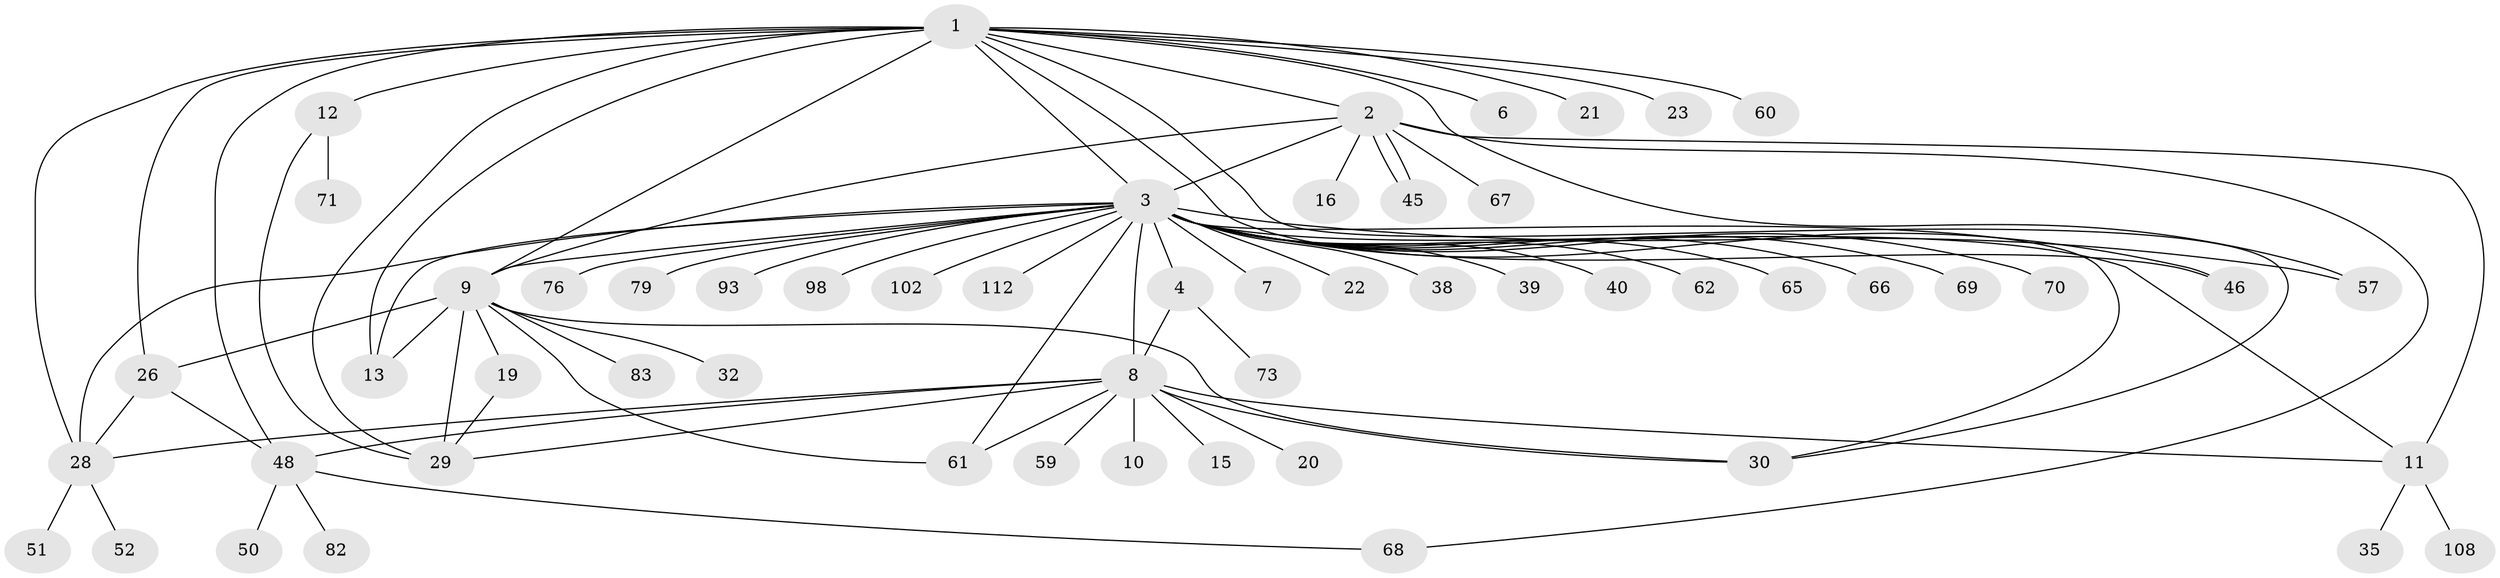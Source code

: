 // original degree distribution, {13: 0.008849557522123894, 9: 0.017699115044247787, 24: 0.008849557522123894, 4: 0.07079646017699115, 6: 0.02654867256637168, 2: 0.11504424778761062, 1: 0.5575221238938053, 16: 0.008849557522123894, 12: 0.008849557522123894, 3: 0.12389380530973451, 7: 0.017699115044247787, 5: 0.035398230088495575}
// Generated by graph-tools (version 1.1) at 2025/14/03/09/25 04:14:41]
// undirected, 56 vertices, 82 edges
graph export_dot {
graph [start="1"]
  node [color=gray90,style=filled];
  1 [super="+55+17"];
  2 [super="+24"];
  3 [super="+25+5"];
  4;
  6 [super="+107"];
  7;
  8 [super="+27+104+111+97+78+37+47"];
  9 [super="+43+44"];
  10;
  11 [super="+14+56"];
  12 [super="+18"];
  13;
  15 [super="+88"];
  16;
  19 [super="+92+34"];
  20;
  21 [super="+31+42"];
  22;
  23;
  26 [super="+95"];
  28 [super="+41+106"];
  29 [super="+33+96"];
  30 [super="+63"];
  32;
  35;
  38;
  39;
  40;
  45;
  46 [super="+49+72"];
  48 [super="+58"];
  50;
  51;
  52;
  57;
  59;
  60;
  61 [super="+64"];
  62;
  65;
  66;
  67;
  68;
  69 [super="+105+94"];
  70;
  71;
  73;
  76;
  79;
  82;
  83;
  93;
  98;
  102;
  108;
  112;
  1 -- 2;
  1 -- 3 [weight=2];
  1 -- 6;
  1 -- 12 [weight=2];
  1 -- 21;
  1 -- 29;
  1 -- 30;
  1 -- 60;
  1 -- 9 [weight=2];
  1 -- 13;
  1 -- 46;
  1 -- 48;
  1 -- 23;
  1 -- 57;
  1 -- 26;
  1 -- 28 [weight=2];
  2 -- 3;
  2 -- 16;
  2 -- 45;
  2 -- 45;
  2 -- 67;
  2 -- 68;
  2 -- 11;
  2 -- 9;
  3 -- 4;
  3 -- 7;
  3 -- 8 [weight=2];
  3 -- 9;
  3 -- 22;
  3 -- 38;
  3 -- 39;
  3 -- 40;
  3 -- 46;
  3 -- 57;
  3 -- 65;
  3 -- 66;
  3 -- 69 [weight=2];
  3 -- 70;
  3 -- 76;
  3 -- 93;
  3 -- 98;
  3 -- 61;
  3 -- 11;
  3 -- 28 [weight=2];
  3 -- 13;
  3 -- 112;
  3 -- 102;
  3 -- 30;
  3 -- 62;
  3 -- 79;
  4 -- 8 [weight=2];
  4 -- 73;
  8 -- 10;
  8 -- 11 [weight=2];
  8 -- 15;
  8 -- 20;
  8 -- 29;
  8 -- 59;
  8 -- 61;
  8 -- 30;
  8 -- 48;
  8 -- 28;
  9 -- 13;
  9 -- 19 [weight=2];
  9 -- 29;
  9 -- 32;
  9 -- 83;
  9 -- 30;
  9 -- 61;
  9 -- 26;
  11 -- 35;
  11 -- 108;
  12 -- 71;
  12 -- 29;
  19 -- 29;
  26 -- 28;
  26 -- 48;
  28 -- 51;
  28 -- 52;
  48 -- 50;
  48 -- 68;
  48 -- 82;
}
